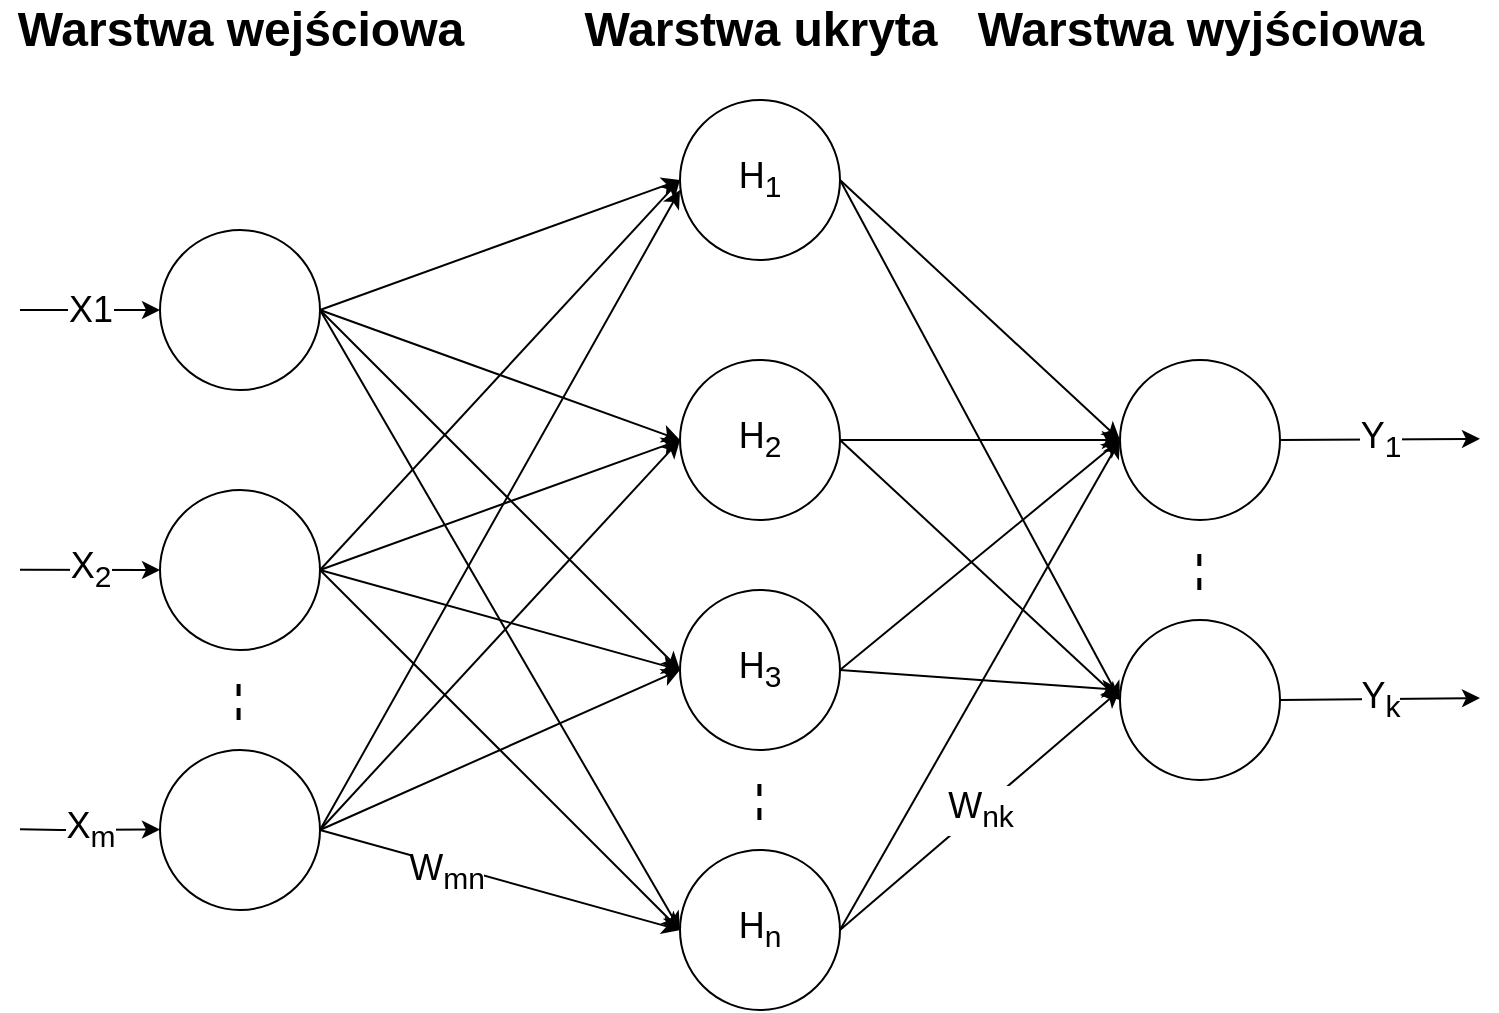 <mxfile version="14.8.0" type="device"><diagram name="Page-1" id="42789a77-a242-8287-6e28-9cd8cfd52e62"><mxGraphModel dx="1303" dy="1082" grid="1" gridSize="10" guides="1" tooltips="1" connect="1" arrows="1" fold="1" page="1" pageScale="1" pageWidth="1100" pageHeight="850" background="none" math="0" shadow="0"><root><mxCell id="0"/><mxCell id="1" parent="0"/><mxCell id="C3BRb5AxJ8eAcmfbHaLm-16" style="edgeStyle=none;rounded=0;orthogonalLoop=1;jettySize=auto;html=1;exitX=1;exitY=0.5;exitDx=0;exitDy=0;entryX=0;entryY=0.5;entryDx=0;entryDy=0;" edge="1" parent="1" source="C3BRb5AxJ8eAcmfbHaLm-2" target="C3BRb5AxJ8eAcmfbHaLm-11"><mxGeometry relative="1" as="geometry"/></mxCell><mxCell id="C3BRb5AxJ8eAcmfbHaLm-19" style="edgeStyle=none;rounded=0;orthogonalLoop=1;jettySize=auto;html=1;exitX=1;exitY=0.5;exitDx=0;exitDy=0;entryX=0;entryY=0.5;entryDx=0;entryDy=0;" edge="1" parent="1" source="C3BRb5AxJ8eAcmfbHaLm-2" target="C3BRb5AxJ8eAcmfbHaLm-12"><mxGeometry relative="1" as="geometry"/></mxCell><mxCell id="C3BRb5AxJ8eAcmfbHaLm-20" style="edgeStyle=none;rounded=0;orthogonalLoop=1;jettySize=auto;html=1;exitX=1;exitY=0.5;exitDx=0;exitDy=0;entryX=0;entryY=0.5;entryDx=0;entryDy=0;" edge="1" parent="1" source="C3BRb5AxJ8eAcmfbHaLm-2" target="C3BRb5AxJ8eAcmfbHaLm-13"><mxGeometry relative="1" as="geometry"/></mxCell><mxCell id="C3BRb5AxJ8eAcmfbHaLm-21" style="edgeStyle=none;rounded=0;orthogonalLoop=1;jettySize=auto;html=1;exitX=1;exitY=0.5;exitDx=0;exitDy=0;entryX=0;entryY=0.5;entryDx=0;entryDy=0;" edge="1" parent="1" source="C3BRb5AxJ8eAcmfbHaLm-2" target="C3BRb5AxJ8eAcmfbHaLm-14"><mxGeometry relative="1" as="geometry"/></mxCell><mxCell id="C3BRb5AxJ8eAcmfbHaLm-39" value="&lt;font style=&quot;font-size: 18px&quot;&gt;X1&lt;/font&gt;" style="edgeStyle=none;rounded=0;orthogonalLoop=1;jettySize=auto;html=1;entryX=0;entryY=0.5;entryDx=0;entryDy=0;" edge="1" parent="1" target="C3BRb5AxJ8eAcmfbHaLm-2"><mxGeometry relative="1" as="geometry"><mxPoint x="330" y="180" as="sourcePoint"/></mxGeometry></mxCell><mxCell id="C3BRb5AxJ8eAcmfbHaLm-2" value="" style="ellipse;whiteSpace=wrap;html=1;aspect=fixed;" vertex="1" parent="1"><mxGeometry x="400" y="140" width="80" height="80" as="geometry"/></mxCell><mxCell id="C3BRb5AxJ8eAcmfbHaLm-17" style="edgeStyle=none;rounded=0;orthogonalLoop=1;jettySize=auto;html=1;exitX=1;exitY=0.5;exitDx=0;exitDy=0;entryX=0;entryY=0.5;entryDx=0;entryDy=0;" edge="1" parent="1" source="C3BRb5AxJ8eAcmfbHaLm-3" target="C3BRb5AxJ8eAcmfbHaLm-11"><mxGeometry relative="1" as="geometry"/></mxCell><mxCell id="C3BRb5AxJ8eAcmfbHaLm-25" style="edgeStyle=none;rounded=0;orthogonalLoop=1;jettySize=auto;html=1;exitX=1;exitY=0.5;exitDx=0;exitDy=0;entryX=0;entryY=0.5;entryDx=0;entryDy=0;" edge="1" parent="1" source="C3BRb5AxJ8eAcmfbHaLm-3" target="C3BRb5AxJ8eAcmfbHaLm-12"><mxGeometry relative="1" as="geometry"/></mxCell><mxCell id="C3BRb5AxJ8eAcmfbHaLm-26" style="edgeStyle=none;rounded=0;orthogonalLoop=1;jettySize=auto;html=1;exitX=1;exitY=0.5;exitDx=0;exitDy=0;entryX=0;entryY=0.5;entryDx=0;entryDy=0;" edge="1" parent="1" source="C3BRb5AxJ8eAcmfbHaLm-3" target="C3BRb5AxJ8eAcmfbHaLm-13"><mxGeometry relative="1" as="geometry"/></mxCell><mxCell id="C3BRb5AxJ8eAcmfbHaLm-27" style="edgeStyle=none;rounded=0;orthogonalLoop=1;jettySize=auto;html=1;exitX=1;exitY=0.5;exitDx=0;exitDy=0;entryX=0;entryY=0.5;entryDx=0;entryDy=0;" edge="1" parent="1" source="C3BRb5AxJ8eAcmfbHaLm-3" target="C3BRb5AxJ8eAcmfbHaLm-14"><mxGeometry relative="1" as="geometry"/></mxCell><mxCell id="C3BRb5AxJ8eAcmfbHaLm-40" value="&lt;font style=&quot;font-size: 18px&quot;&gt;X&lt;sub&gt;2&lt;/sub&gt;&lt;/font&gt;" style="edgeStyle=none;rounded=0;orthogonalLoop=1;jettySize=auto;html=1;exitX=0;exitY=0.5;exitDx=0;exitDy=0;entryX=0;entryY=0.5;entryDx=0;entryDy=0;" edge="1" parent="1" target="C3BRb5AxJ8eAcmfbHaLm-3"><mxGeometry relative="1" as="geometry"><mxPoint x="330.0" y="309.833" as="sourcePoint"/></mxGeometry></mxCell><mxCell id="C3BRb5AxJ8eAcmfbHaLm-3" value="" style="ellipse;whiteSpace=wrap;html=1;aspect=fixed;" vertex="1" parent="1"><mxGeometry x="400" y="270" width="80" height="80" as="geometry"/></mxCell><mxCell id="C3BRb5AxJ8eAcmfbHaLm-18" style="edgeStyle=none;rounded=0;orthogonalLoop=1;jettySize=auto;html=1;exitX=1;exitY=0.5;exitDx=0;exitDy=0;" edge="1" parent="1" source="C3BRb5AxJ8eAcmfbHaLm-4"><mxGeometry relative="1" as="geometry"><mxPoint x="660" y="120" as="targetPoint"/></mxGeometry></mxCell><mxCell id="C3BRb5AxJ8eAcmfbHaLm-22" style="edgeStyle=none;rounded=0;orthogonalLoop=1;jettySize=auto;html=1;exitX=1;exitY=0.5;exitDx=0;exitDy=0;entryX=0;entryY=0.5;entryDx=0;entryDy=0;" edge="1" parent="1" source="C3BRb5AxJ8eAcmfbHaLm-4" target="C3BRb5AxJ8eAcmfbHaLm-12"><mxGeometry relative="1" as="geometry"/></mxCell><mxCell id="C3BRb5AxJ8eAcmfbHaLm-23" style="edgeStyle=none;rounded=0;orthogonalLoop=1;jettySize=auto;html=1;exitX=1;exitY=0.5;exitDx=0;exitDy=0;entryX=0;entryY=0.5;entryDx=0;entryDy=0;" edge="1" parent="1" source="C3BRb5AxJ8eAcmfbHaLm-4" target="C3BRb5AxJ8eAcmfbHaLm-13"><mxGeometry relative="1" as="geometry"/></mxCell><mxCell id="C3BRb5AxJ8eAcmfbHaLm-24" style="edgeStyle=none;rounded=0;orthogonalLoop=1;jettySize=auto;html=1;exitX=1;exitY=0.5;exitDx=0;exitDy=0;entryX=0;entryY=0.5;entryDx=0;entryDy=0;" edge="1" parent="1" source="C3BRb5AxJ8eAcmfbHaLm-4" target="C3BRb5AxJ8eAcmfbHaLm-14"><mxGeometry relative="1" as="geometry"/></mxCell><mxCell id="C3BRb5AxJ8eAcmfbHaLm-49" value="&lt;font style=&quot;font-size: 18px&quot;&gt;W&lt;sub&gt;mn&lt;/sub&gt;&lt;/font&gt;" style="edgeLabel;html=1;align=center;verticalAlign=middle;resizable=0;points=[];" vertex="1" connectable="0" parent="C3BRb5AxJ8eAcmfbHaLm-24"><mxGeometry x="-0.292" y="-3" relative="1" as="geometry"><mxPoint as="offset"/></mxGeometry></mxCell><mxCell id="C3BRb5AxJ8eAcmfbHaLm-4" value="" style="ellipse;whiteSpace=wrap;html=1;aspect=fixed;" vertex="1" parent="1"><mxGeometry x="400" y="400" width="80" height="80" as="geometry"/></mxCell><mxCell id="C3BRb5AxJ8eAcmfbHaLm-37" value="&lt;font style=&quot;font-size: 18px&quot;&gt;Y&lt;sub&gt;1&lt;/sub&gt;&lt;/font&gt;" style="edgeStyle=none;rounded=0;orthogonalLoop=1;jettySize=auto;html=1;exitX=1;exitY=0.5;exitDx=0;exitDy=0;" edge="1" parent="1" source="C3BRb5AxJ8eAcmfbHaLm-8"><mxGeometry relative="1" as="geometry"><mxPoint x="1060" y="244.429" as="targetPoint"/></mxGeometry></mxCell><mxCell id="C3BRb5AxJ8eAcmfbHaLm-8" value="" style="ellipse;whiteSpace=wrap;html=1;aspect=fixed;" vertex="1" parent="1"><mxGeometry x="880" y="205" width="80" height="80" as="geometry"/></mxCell><mxCell id="C3BRb5AxJ8eAcmfbHaLm-38" value="&lt;font style=&quot;font-size: 18px&quot;&gt;Y&lt;sub&gt;k&lt;/sub&gt;&lt;/font&gt;" style="edgeStyle=none;rounded=0;orthogonalLoop=1;jettySize=auto;html=1;exitX=1;exitY=0.5;exitDx=0;exitDy=0;" edge="1" parent="1" source="C3BRb5AxJ8eAcmfbHaLm-9"><mxGeometry relative="1" as="geometry"><mxPoint x="1060" y="374" as="targetPoint"/></mxGeometry></mxCell><mxCell id="C3BRb5AxJ8eAcmfbHaLm-9" value="" style="ellipse;whiteSpace=wrap;html=1;aspect=fixed;" vertex="1" parent="1"><mxGeometry x="880" y="335" width="80" height="80" as="geometry"/></mxCell><mxCell id="C3BRb5AxJ8eAcmfbHaLm-28" style="edgeStyle=none;rounded=0;orthogonalLoop=1;jettySize=auto;html=1;exitX=1;exitY=0.5;exitDx=0;exitDy=0;entryX=0;entryY=0.5;entryDx=0;entryDy=0;" edge="1" parent="1" source="C3BRb5AxJ8eAcmfbHaLm-11" target="C3BRb5AxJ8eAcmfbHaLm-8"><mxGeometry relative="1" as="geometry"/></mxCell><mxCell id="C3BRb5AxJ8eAcmfbHaLm-30" style="edgeStyle=none;rounded=0;orthogonalLoop=1;jettySize=auto;html=1;exitX=1;exitY=0.5;exitDx=0;exitDy=0;entryX=0;entryY=0.5;entryDx=0;entryDy=0;" edge="1" parent="1" source="C3BRb5AxJ8eAcmfbHaLm-11" target="C3BRb5AxJ8eAcmfbHaLm-9"><mxGeometry relative="1" as="geometry"/></mxCell><mxCell id="C3BRb5AxJ8eAcmfbHaLm-11" value="&lt;font style=&quot;font-size: 18px&quot;&gt;H&lt;sub&gt;1&lt;/sub&gt;&lt;/font&gt;" style="ellipse;whiteSpace=wrap;html=1;aspect=fixed;" vertex="1" parent="1"><mxGeometry x="660" y="75" width="80" height="80" as="geometry"/></mxCell><mxCell id="C3BRb5AxJ8eAcmfbHaLm-31" style="edgeStyle=none;rounded=0;orthogonalLoop=1;jettySize=auto;html=1;exitX=1;exitY=0.5;exitDx=0;exitDy=0;entryX=0;entryY=0.5;entryDx=0;entryDy=0;" edge="1" parent="1" source="C3BRb5AxJ8eAcmfbHaLm-12" target="C3BRb5AxJ8eAcmfbHaLm-8"><mxGeometry relative="1" as="geometry"/></mxCell><mxCell id="C3BRb5AxJ8eAcmfbHaLm-36" style="edgeStyle=none;rounded=0;orthogonalLoop=1;jettySize=auto;html=1;exitX=1;exitY=0.5;exitDx=0;exitDy=0;entryX=0;entryY=0.5;entryDx=0;entryDy=0;" edge="1" parent="1" source="C3BRb5AxJ8eAcmfbHaLm-12" target="C3BRb5AxJ8eAcmfbHaLm-9"><mxGeometry relative="1" as="geometry"/></mxCell><mxCell id="C3BRb5AxJ8eAcmfbHaLm-12" value="&lt;font style=&quot;font-size: 18px&quot;&gt;H&lt;sub&gt;2&lt;/sub&gt;&lt;/font&gt;" style="ellipse;whiteSpace=wrap;html=1;aspect=fixed;" vertex="1" parent="1"><mxGeometry x="660" y="205" width="80" height="80" as="geometry"/></mxCell><mxCell id="C3BRb5AxJ8eAcmfbHaLm-32" style="edgeStyle=none;rounded=0;orthogonalLoop=1;jettySize=auto;html=1;exitX=1;exitY=0.5;exitDx=0;exitDy=0;entryX=0;entryY=0.5;entryDx=0;entryDy=0;" edge="1" parent="1" source="C3BRb5AxJ8eAcmfbHaLm-13" target="C3BRb5AxJ8eAcmfbHaLm-8"><mxGeometry relative="1" as="geometry"/></mxCell><mxCell id="C3BRb5AxJ8eAcmfbHaLm-34" style="edgeStyle=none;rounded=0;orthogonalLoop=1;jettySize=auto;html=1;exitX=1;exitY=0.5;exitDx=0;exitDy=0;" edge="1" parent="1" source="C3BRb5AxJ8eAcmfbHaLm-13"><mxGeometry relative="1" as="geometry"><mxPoint x="880" y="370" as="targetPoint"/></mxGeometry></mxCell><mxCell id="C3BRb5AxJ8eAcmfbHaLm-13" value="&lt;font style=&quot;font-size: 18px&quot;&gt;H&lt;sub&gt;3&lt;/sub&gt;&lt;/font&gt;" style="ellipse;whiteSpace=wrap;html=1;aspect=fixed;" vertex="1" parent="1"><mxGeometry x="660" y="320" width="80" height="80" as="geometry"/></mxCell><mxCell id="C3BRb5AxJ8eAcmfbHaLm-33" value="&lt;font style=&quot;font-size: 18px&quot;&gt;W&lt;sub&gt;nk&lt;/sub&gt;&lt;/font&gt;" style="edgeStyle=none;rounded=0;orthogonalLoop=1;jettySize=auto;html=1;exitX=1;exitY=0.5;exitDx=0;exitDy=0;" edge="1" parent="1" source="C3BRb5AxJ8eAcmfbHaLm-14"><mxGeometry relative="1" as="geometry"><mxPoint x="880" y="370" as="targetPoint"/></mxGeometry></mxCell><mxCell id="C3BRb5AxJ8eAcmfbHaLm-35" style="edgeStyle=none;rounded=0;orthogonalLoop=1;jettySize=auto;html=1;exitX=1;exitY=0.5;exitDx=0;exitDy=0;entryX=0;entryY=0.5;entryDx=0;entryDy=0;" edge="1" parent="1" source="C3BRb5AxJ8eAcmfbHaLm-14" target="C3BRb5AxJ8eAcmfbHaLm-8"><mxGeometry relative="1" as="geometry"/></mxCell><mxCell id="C3BRb5AxJ8eAcmfbHaLm-14" value="&lt;font style=&quot;font-size: 18px&quot;&gt;H&lt;sub&gt;n&lt;/sub&gt;&lt;/font&gt;" style="ellipse;whiteSpace=wrap;html=1;aspect=fixed;" vertex="1" parent="1"><mxGeometry x="660" y="450" width="80" height="80" as="geometry"/></mxCell><mxCell id="C3BRb5AxJ8eAcmfbHaLm-41" value="&lt;font style=&quot;font-size: 18px&quot;&gt;X&lt;sub&gt;m&lt;/sub&gt;&lt;/font&gt;" style="edgeStyle=none;rounded=0;orthogonalLoop=1;jettySize=auto;html=1;exitX=0;exitY=0.5;exitDx=0;exitDy=0;entryX=0;entryY=0.5;entryDx=0;entryDy=0;" edge="1" parent="1"><mxGeometry relative="1" as="geometry"><mxPoint x="400.0" y="439.75" as="targetPoint"/><mxPoint x="330.0" y="439.583" as="sourcePoint"/><Array as="points"><mxPoint x="350" y="440"/></Array></mxGeometry></mxCell><mxCell id="C3BRb5AxJ8eAcmfbHaLm-46" value="" style="endArrow=none;dashed=1;html=1;strokeWidth=2;" edge="1" parent="1"><mxGeometry width="50" height="50" relative="1" as="geometry"><mxPoint x="439.29" y="385" as="sourcePoint"/><mxPoint x="439.29" y="365" as="targetPoint"/></mxGeometry></mxCell><mxCell id="C3BRb5AxJ8eAcmfbHaLm-52" value="" style="endArrow=none;dashed=1;html=1;strokeWidth=2;" edge="1" parent="1"><mxGeometry width="50" height="50" relative="1" as="geometry"><mxPoint x="699.71" y="435" as="sourcePoint"/><mxPoint x="699.71" y="415" as="targetPoint"/></mxGeometry></mxCell><mxCell id="C3BRb5AxJ8eAcmfbHaLm-53" value="" style="endArrow=none;dashed=1;html=1;strokeWidth=2;" edge="1" parent="1"><mxGeometry width="50" height="50" relative="1" as="geometry"><mxPoint x="919.66" y="320" as="sourcePoint"/><mxPoint x="919.66" y="300" as="targetPoint"/></mxGeometry></mxCell><mxCell id="C3BRb5AxJ8eAcmfbHaLm-54" value="&lt;font style=&quot;font-size: 24px&quot;&gt;&lt;b&gt;Warstwa ukryta&lt;/b&gt;&lt;/font&gt;" style="text;html=1;align=center;verticalAlign=middle;resizable=0;points=[];autosize=1;strokeColor=none;" vertex="1" parent="1"><mxGeometry x="605" y="30" width="190" height="20" as="geometry"/></mxCell><mxCell id="C3BRb5AxJ8eAcmfbHaLm-55" value="&lt;font style=&quot;font-size: 24px&quot;&gt;&lt;b&gt;Warstwa wejściowa&lt;/b&gt;&lt;/font&gt;" style="text;html=1;align=center;verticalAlign=middle;resizable=0;points=[];autosize=1;strokeColor=none;" vertex="1" parent="1"><mxGeometry x="320" y="30" width="240" height="20" as="geometry"/></mxCell><mxCell id="C3BRb5AxJ8eAcmfbHaLm-56" value="&lt;font style=&quot;font-size: 24px&quot;&gt;&lt;b&gt;Warstwa wyjściowa&lt;/b&gt;&lt;/font&gt;" style="text;html=1;align=center;verticalAlign=middle;resizable=0;points=[];autosize=1;strokeColor=none;" vertex="1" parent="1"><mxGeometry x="800" y="30" width="240" height="20" as="geometry"/></mxCell></root></mxGraphModel></diagram></mxfile>